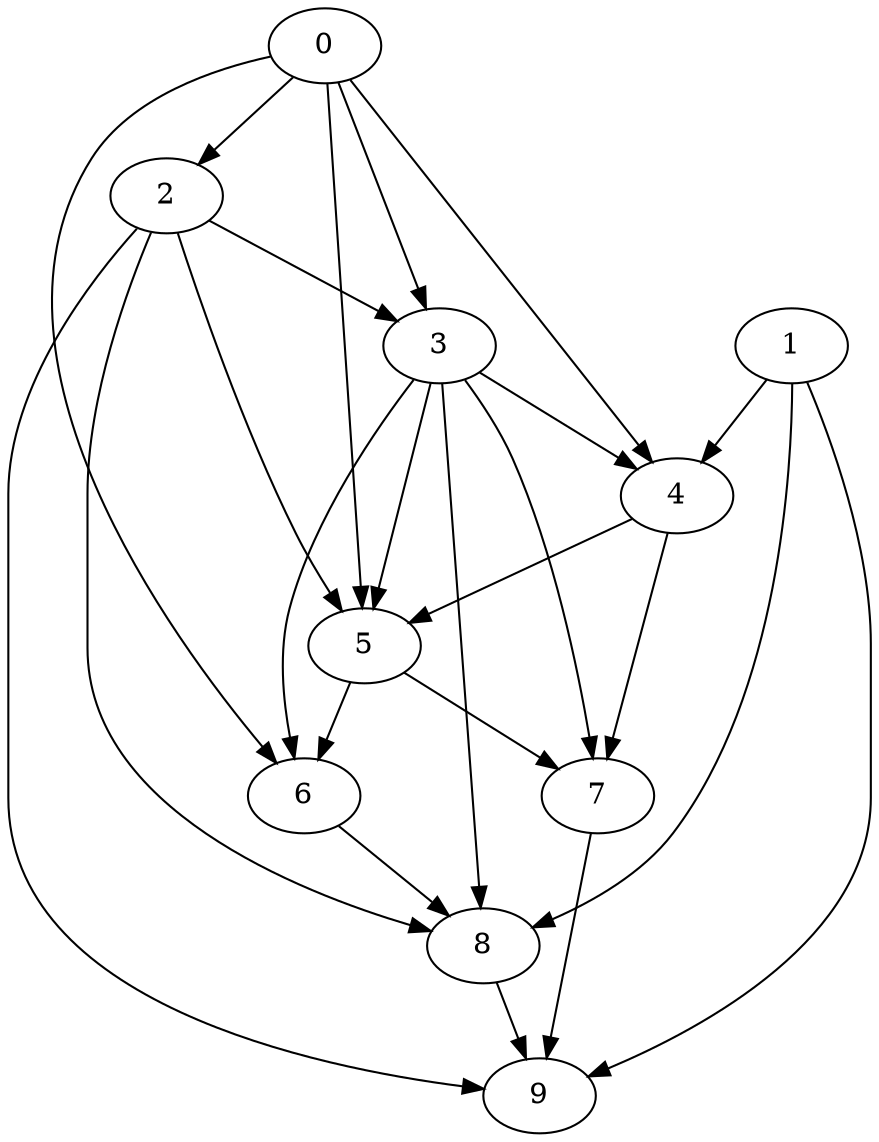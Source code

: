 digraph "Random_Nodes_10_Density_2.40_CCR_1.00_WeightType_Random" {
	graph ["Duplicate states"=0,
		GraphType=Random,
		"Max states in OPEN"=0,
		Modes="120000ms; topo-ordered tasks, ; Pruning: task equivalence, fixed order ready list, ; F-value: ; Optimisation: best schedule length (\
SL) optimisation on equal, ",
		NumberOfTasks=10,
		"Pruned using list schedule length"=12,
		"States removed from OPEN"=0,
		TargetSystem="Homogeneous-2",
		"Time to schedule (ms)"=94,
		"Total idle time"=72,
		"Total schedule length"=123,
		"Total sequential time"=160,
		"Total states created"=24
	];
	0	["Finish time"=13,
		Processor=0,
		"Start time"=0,
		Weight=13];
	2	["Finish time"=20,
		Processor=0,
		"Start time"=13,
		Weight=7];
	0 -> 2	[Weight=10];
	3	["Finish time"=38,
		Processor=0,
		"Start time"=20,
		Weight=18];
	0 -> 3	[Weight=10];
	4	["Finish time"=58,
		Processor=0,
		"Start time"=38,
		Weight=20];
	0 -> 4	[Weight=8];
	5	["Finish time"=80,
		Processor=0,
		"Start time"=58,
		Weight=22];
	0 -> 5	[Weight=8];
	6	["Finish time"=102,
		Processor=0,
		"Start time"=80,
		Weight=22];
	0 -> 6	[Weight=3];
	2 -> 3	[Weight=10];
	2 -> 5	[Weight=5];
	8	["Finish time"=109,
		Processor=0,
		"Start time"=102,
		Weight=7];
	2 -> 8	[Weight=3];
	9	["Finish time"=123,
		Processor=1,
		"Start time"=116,
		Weight=7];
	2 -> 9	[Weight=5];
	3 -> 4	[Weight=9];
	3 -> 5	[Weight=6];
	3 -> 6	[Weight=2];
	7	["Finish time"=111,
		Processor=1,
		"Start time"=89,
		Weight=22];
	3 -> 7	[Weight=9];
	3 -> 8	[Weight=9];
	1	["Finish time"=22,
		Processor=1,
		"Start time"=0,
		Weight=22];
	1 -> 4	[Weight=3];
	1 -> 8	[Weight=4];
	1 -> 9	[Weight=7];
	4 -> 5	[Weight=6];
	4 -> 7	[Weight=8];
	5 -> 6	[Weight=9];
	5 -> 7	[Weight=9];
	6 -> 8	[Weight=3];
	7 -> 9	[Weight=7];
	8 -> 9	[Weight=7];
}

